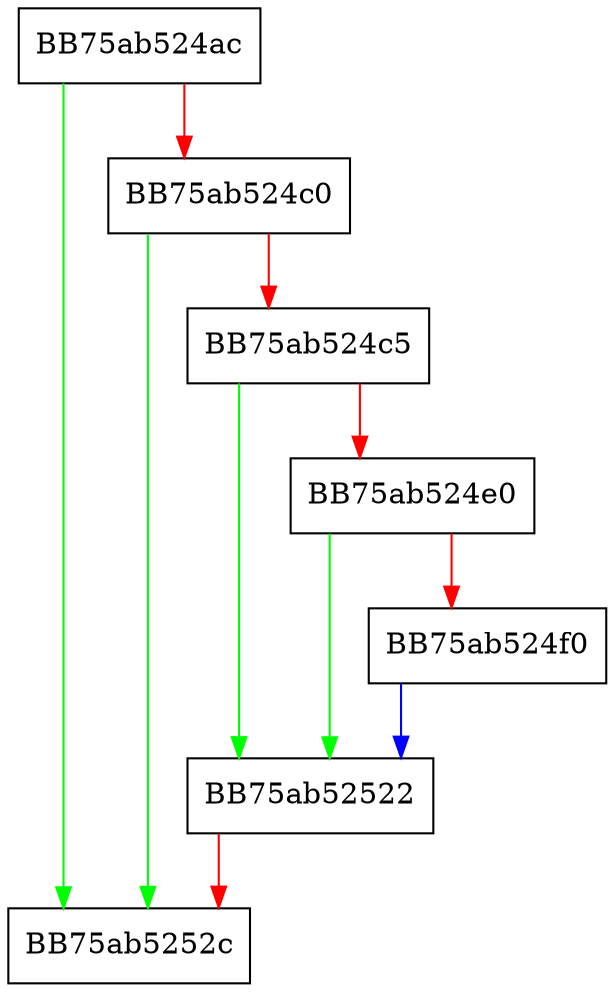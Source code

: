 digraph pager_incr_changecounter {
  node [shape="box"];
  graph [splines=ortho];
  BB75ab524ac -> BB75ab5252c [color="green"];
  BB75ab524ac -> BB75ab524c0 [color="red"];
  BB75ab524c0 -> BB75ab5252c [color="green"];
  BB75ab524c0 -> BB75ab524c5 [color="red"];
  BB75ab524c5 -> BB75ab52522 [color="green"];
  BB75ab524c5 -> BB75ab524e0 [color="red"];
  BB75ab524e0 -> BB75ab52522 [color="green"];
  BB75ab524e0 -> BB75ab524f0 [color="red"];
  BB75ab524f0 -> BB75ab52522 [color="blue"];
  BB75ab52522 -> BB75ab5252c [color="red"];
}